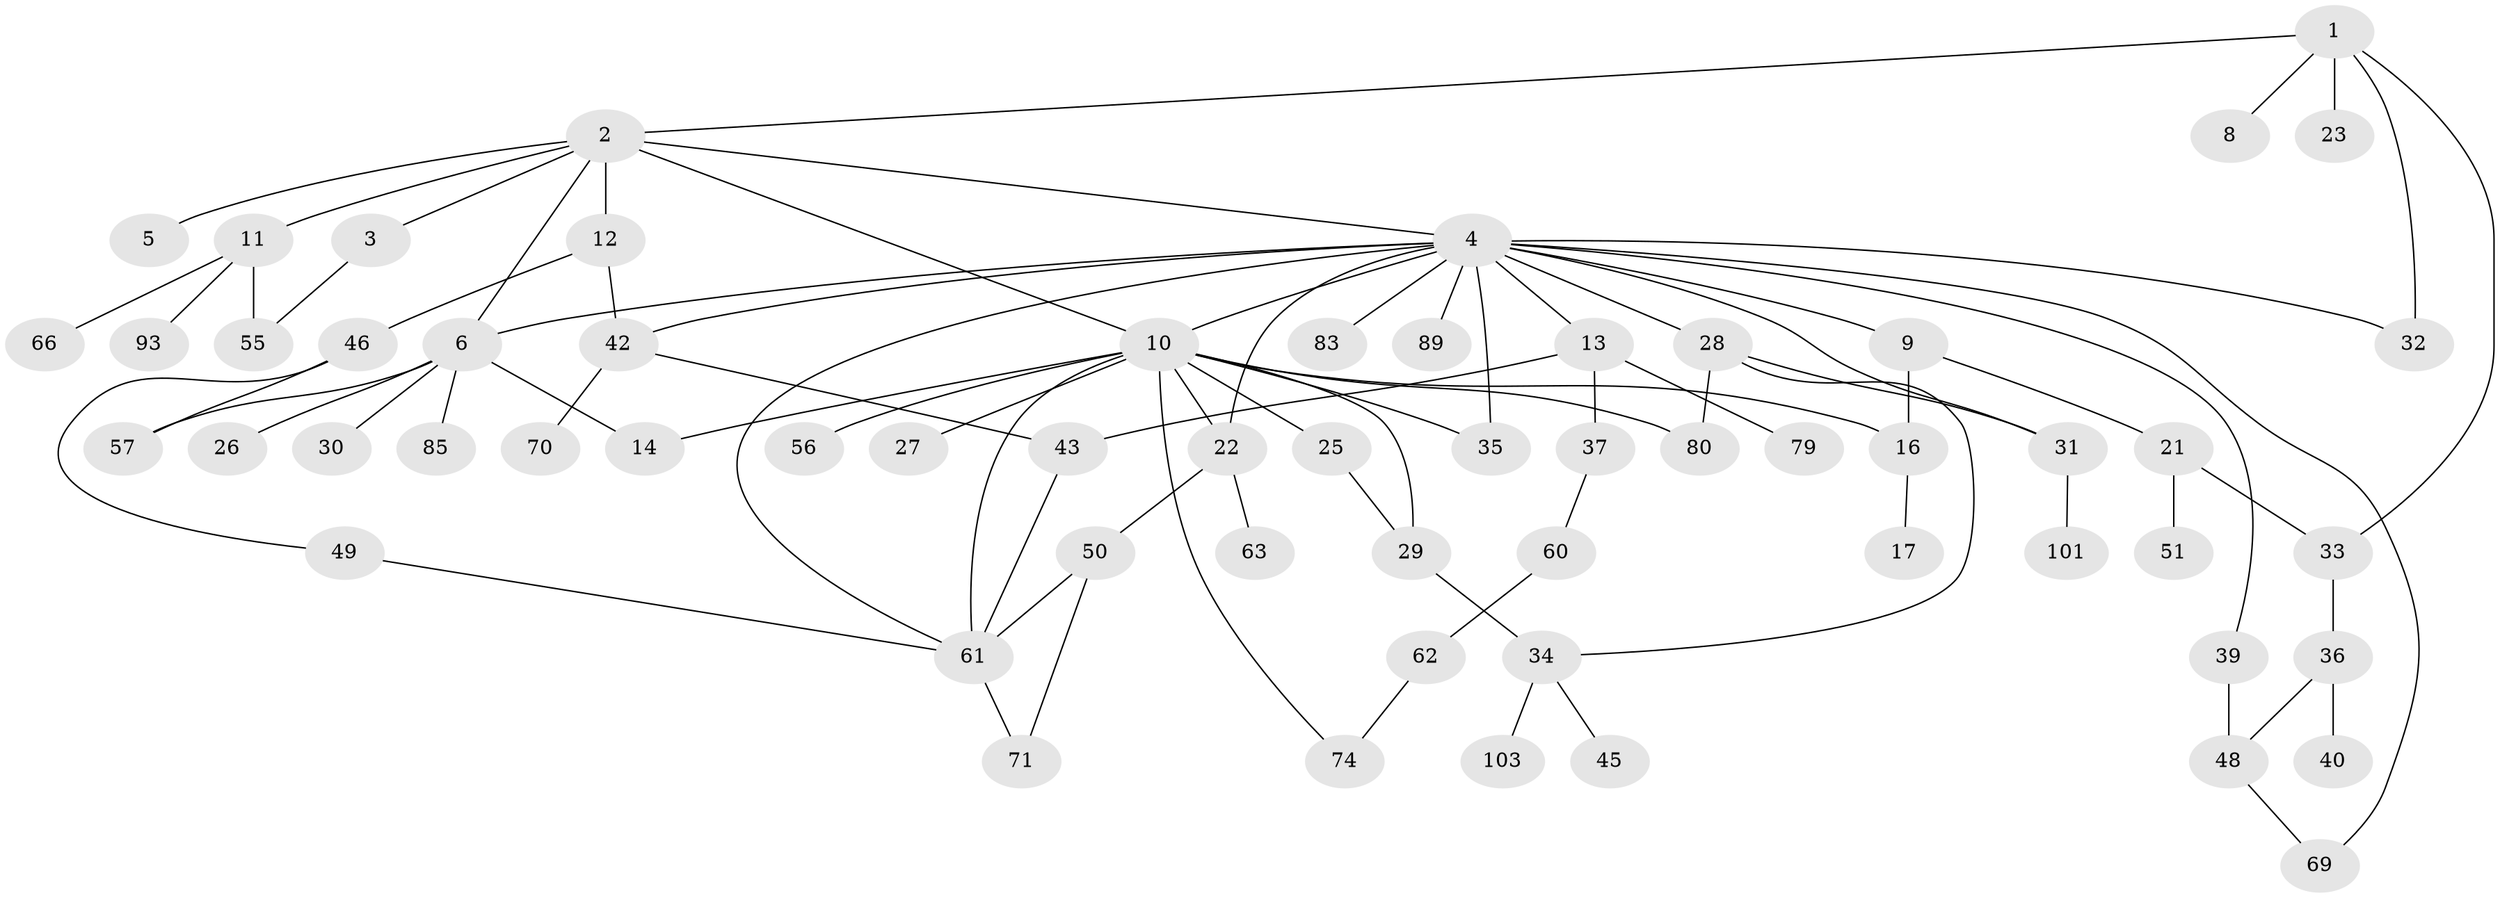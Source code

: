 // original degree distribution, {5: 0.05825242718446602, 9: 0.019417475728155338, 3: 0.1650485436893204, 6: 0.038834951456310676, 1: 0.2912621359223301, 7: 0.009708737864077669, 4: 0.06796116504854369, 2: 0.34951456310679613}
// Generated by graph-tools (version 1.1) at 2025/16/03/04/25 18:16:57]
// undirected, 61 vertices, 84 edges
graph export_dot {
graph [start="1"]
  node [color=gray90,style=filled];
  1;
  2;
  3 [super="+19+73"];
  4 [super="+7+24+15"];
  5;
  6 [super="+67+54+68"];
  8;
  9 [super="+75"];
  10 [super="+38+41+18"];
  11 [super="+52+65"];
  12;
  13;
  14;
  16;
  17;
  21;
  22;
  23;
  25;
  26;
  27;
  28 [super="+100"];
  29;
  30 [super="+53"];
  31;
  32 [super="+86"];
  33;
  34 [super="+47+95"];
  35;
  36;
  37 [super="+98"];
  39;
  40;
  42 [super="+77"];
  43 [super="+72"];
  45;
  46;
  48 [super="+64"];
  49;
  50;
  51;
  55 [super="+97+81"];
  56;
  57;
  60;
  61 [super="+91"];
  62 [super="+76"];
  63;
  66;
  69;
  70 [super="+102"];
  71;
  74;
  79;
  80;
  83;
  85 [super="+90"];
  89;
  93;
  101;
  103;
  1 -- 2;
  1 -- 8;
  1 -- 23;
  1 -- 32;
  1 -- 33;
  2 -- 3;
  2 -- 4;
  2 -- 5;
  2 -- 6;
  2 -- 10 [weight=2];
  2 -- 11;
  2 -- 12;
  3 -- 55;
  4 -- 39;
  4 -- 89;
  4 -- 83;
  4 -- 61;
  4 -- 9;
  4 -- 13;
  4 -- 6;
  4 -- 32;
  4 -- 22;
  4 -- 42;
  4 -- 31;
  4 -- 10;
  4 -- 69;
  4 -- 35;
  4 -- 28;
  6 -- 26;
  6 -- 30;
  6 -- 85 [weight=2];
  6 -- 14;
  6 -- 57;
  9 -- 21;
  9 -- 16;
  10 -- 14;
  10 -- 16;
  10 -- 25;
  10 -- 74;
  10 -- 61;
  10 -- 35;
  10 -- 80;
  10 -- 22;
  10 -- 56;
  10 -- 27;
  10 -- 29;
  11 -- 66;
  11 -- 93;
  11 -- 55;
  12 -- 42;
  12 -- 46;
  13 -- 37;
  13 -- 43;
  13 -- 79;
  16 -- 17;
  21 -- 33;
  21 -- 51;
  22 -- 50;
  22 -- 63;
  25 -- 29;
  28 -- 80;
  28 -- 31;
  28 -- 34;
  29 -- 34;
  31 -- 101;
  33 -- 36;
  34 -- 45;
  34 -- 103;
  36 -- 40;
  36 -- 48;
  37 -- 60;
  39 -- 48;
  42 -- 70;
  42 -- 43;
  43 -- 61;
  46 -- 49;
  46 -- 57;
  48 -- 69;
  49 -- 61;
  50 -- 61;
  50 -- 71;
  60 -- 62;
  61 -- 71;
  62 -- 74;
}
